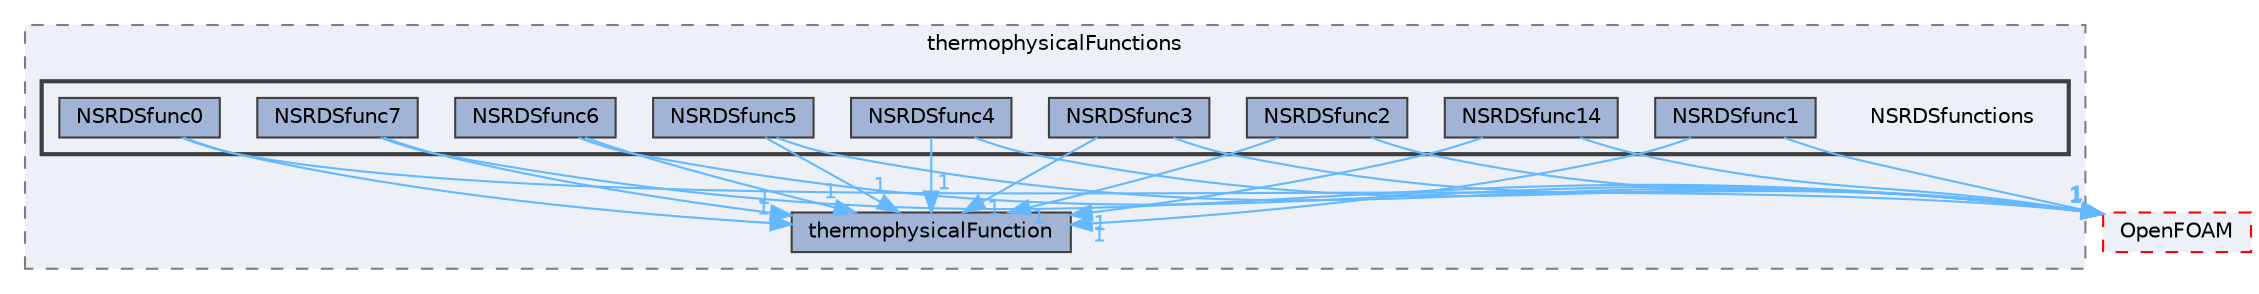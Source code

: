 digraph "src/thermophysicalModels/thermophysicalProperties/thermophysicalFunctions/NSRDSfunctions"
{
 // LATEX_PDF_SIZE
  bgcolor="transparent";
  edge [fontname=Helvetica,fontsize=10,labelfontname=Helvetica,labelfontsize=10];
  node [fontname=Helvetica,fontsize=10,shape=box,height=0.2,width=0.4];
  compound=true
  subgraph clusterdir_27325e2ddd74e88cbda26832a28f3aa6 {
    graph [ bgcolor="#edf0f7", pencolor="grey50", label="thermophysicalFunctions", fontname=Helvetica,fontsize=10 style="filled,dashed", URL="dir_27325e2ddd74e88cbda26832a28f3aa6.html",tooltip=""]
  dir_0f4ae4fa6e44c33c97a6e041f534b271 [label="thermophysicalFunction", fillcolor="#a2b4d6", color="grey25", style="filled", URL="dir_0f4ae4fa6e44c33c97a6e041f534b271.html",tooltip=""];
  subgraph clusterdir_f2d58588419466b9268946ceebdff143 {
    graph [ bgcolor="#edf0f7", pencolor="grey25", label="", fontname=Helvetica,fontsize=10 style="filled,bold", URL="dir_f2d58588419466b9268946ceebdff143.html",tooltip=""]
    dir_f2d58588419466b9268946ceebdff143 [shape=plaintext, label="NSRDSfunctions"];
  dir_4ab1909053d94b3979db260bac4833af [label="NSRDSfunc0", fillcolor="#a2b4d6", color="grey25", style="filled", URL="dir_4ab1909053d94b3979db260bac4833af.html",tooltip=""];
  dir_3bc2f23753aa57b116769d964f637098 [label="NSRDSfunc1", fillcolor="#a2b4d6", color="grey25", style="filled", URL="dir_3bc2f23753aa57b116769d964f637098.html",tooltip=""];
  dir_f53c090ae86c17aff357233c9af89fcc [label="NSRDSfunc14", fillcolor="#a2b4d6", color="grey25", style="filled", URL="dir_f53c090ae86c17aff357233c9af89fcc.html",tooltip=""];
  dir_a9aac8883aaf38ca264484062d9ba5a7 [label="NSRDSfunc2", fillcolor="#a2b4d6", color="grey25", style="filled", URL="dir_a9aac8883aaf38ca264484062d9ba5a7.html",tooltip=""];
  dir_cf6d1079f8394067a537be4f137075e1 [label="NSRDSfunc3", fillcolor="#a2b4d6", color="grey25", style="filled", URL="dir_cf6d1079f8394067a537be4f137075e1.html",tooltip=""];
  dir_5be0a82e89f8c84fb77034340f5b75cf [label="NSRDSfunc4", fillcolor="#a2b4d6", color="grey25", style="filled", URL="dir_5be0a82e89f8c84fb77034340f5b75cf.html",tooltip=""];
  dir_ce80dadb41a092d9fdc2854d29e1dd8b [label="NSRDSfunc5", fillcolor="#a2b4d6", color="grey25", style="filled", URL="dir_ce80dadb41a092d9fdc2854d29e1dd8b.html",tooltip=""];
  dir_0693520767cc0ffca8670b770ba4aec9 [label="NSRDSfunc6", fillcolor="#a2b4d6", color="grey25", style="filled", URL="dir_0693520767cc0ffca8670b770ba4aec9.html",tooltip=""];
  dir_58f19f07e5d9d5b06e30a3d65d552ffb [label="NSRDSfunc7", fillcolor="#a2b4d6", color="grey25", style="filled", URL="dir_58f19f07e5d9d5b06e30a3d65d552ffb.html",tooltip=""];
  }
  }
  dir_c5473ff19b20e6ec4dfe5c310b3778a8 [label="OpenFOAM", fillcolor="#edf0f7", color="red", style="filled,dashed", URL="dir_c5473ff19b20e6ec4dfe5c310b3778a8.html",tooltip=""];
  dir_4ab1909053d94b3979db260bac4833af->dir_0f4ae4fa6e44c33c97a6e041f534b271 [headlabel="1", labeldistance=1.5 headhref="dir_002614_004020.html" href="dir_002614_004020.html" color="steelblue1" fontcolor="steelblue1"];
  dir_4ab1909053d94b3979db260bac4833af->dir_c5473ff19b20e6ec4dfe5c310b3778a8 [headlabel="1", labeldistance=1.5 headhref="dir_002614_002695.html" href="dir_002614_002695.html" color="steelblue1" fontcolor="steelblue1"];
  dir_3bc2f23753aa57b116769d964f637098->dir_0f4ae4fa6e44c33c97a6e041f534b271 [headlabel="1", labeldistance=1.5 headhref="dir_002615_004020.html" href="dir_002615_004020.html" color="steelblue1" fontcolor="steelblue1"];
  dir_3bc2f23753aa57b116769d964f637098->dir_c5473ff19b20e6ec4dfe5c310b3778a8 [headlabel="1", labeldistance=1.5 headhref="dir_002615_002695.html" href="dir_002615_002695.html" color="steelblue1" fontcolor="steelblue1"];
  dir_f53c090ae86c17aff357233c9af89fcc->dir_0f4ae4fa6e44c33c97a6e041f534b271 [headlabel="1", labeldistance=1.5 headhref="dir_002616_004020.html" href="dir_002616_004020.html" color="steelblue1" fontcolor="steelblue1"];
  dir_f53c090ae86c17aff357233c9af89fcc->dir_c5473ff19b20e6ec4dfe5c310b3778a8 [headlabel="1", labeldistance=1.5 headhref="dir_002616_002695.html" href="dir_002616_002695.html" color="steelblue1" fontcolor="steelblue1"];
  dir_a9aac8883aaf38ca264484062d9ba5a7->dir_0f4ae4fa6e44c33c97a6e041f534b271 [headlabel="1", labeldistance=1.5 headhref="dir_002617_004020.html" href="dir_002617_004020.html" color="steelblue1" fontcolor="steelblue1"];
  dir_a9aac8883aaf38ca264484062d9ba5a7->dir_c5473ff19b20e6ec4dfe5c310b3778a8 [headlabel="1", labeldistance=1.5 headhref="dir_002617_002695.html" href="dir_002617_002695.html" color="steelblue1" fontcolor="steelblue1"];
  dir_cf6d1079f8394067a537be4f137075e1->dir_0f4ae4fa6e44c33c97a6e041f534b271 [headlabel="1", labeldistance=1.5 headhref="dir_002618_004020.html" href="dir_002618_004020.html" color="steelblue1" fontcolor="steelblue1"];
  dir_cf6d1079f8394067a537be4f137075e1->dir_c5473ff19b20e6ec4dfe5c310b3778a8 [headlabel="1", labeldistance=1.5 headhref="dir_002618_002695.html" href="dir_002618_002695.html" color="steelblue1" fontcolor="steelblue1"];
  dir_5be0a82e89f8c84fb77034340f5b75cf->dir_0f4ae4fa6e44c33c97a6e041f534b271 [headlabel="1", labeldistance=1.5 headhref="dir_002619_004020.html" href="dir_002619_004020.html" color="steelblue1" fontcolor="steelblue1"];
  dir_5be0a82e89f8c84fb77034340f5b75cf->dir_c5473ff19b20e6ec4dfe5c310b3778a8 [headlabel="1", labeldistance=1.5 headhref="dir_002619_002695.html" href="dir_002619_002695.html" color="steelblue1" fontcolor="steelblue1"];
  dir_ce80dadb41a092d9fdc2854d29e1dd8b->dir_0f4ae4fa6e44c33c97a6e041f534b271 [headlabel="1", labeldistance=1.5 headhref="dir_002620_004020.html" href="dir_002620_004020.html" color="steelblue1" fontcolor="steelblue1"];
  dir_ce80dadb41a092d9fdc2854d29e1dd8b->dir_c5473ff19b20e6ec4dfe5c310b3778a8 [headlabel="1", labeldistance=1.5 headhref="dir_002620_002695.html" href="dir_002620_002695.html" color="steelblue1" fontcolor="steelblue1"];
  dir_0693520767cc0ffca8670b770ba4aec9->dir_0f4ae4fa6e44c33c97a6e041f534b271 [headlabel="1", labeldistance=1.5 headhref="dir_002621_004020.html" href="dir_002621_004020.html" color="steelblue1" fontcolor="steelblue1"];
  dir_0693520767cc0ffca8670b770ba4aec9->dir_c5473ff19b20e6ec4dfe5c310b3778a8 [headlabel="1", labeldistance=1.5 headhref="dir_002621_002695.html" href="dir_002621_002695.html" color="steelblue1" fontcolor="steelblue1"];
  dir_58f19f07e5d9d5b06e30a3d65d552ffb->dir_0f4ae4fa6e44c33c97a6e041f534b271 [headlabel="1", labeldistance=1.5 headhref="dir_002622_004020.html" href="dir_002622_004020.html" color="steelblue1" fontcolor="steelblue1"];
  dir_58f19f07e5d9d5b06e30a3d65d552ffb->dir_c5473ff19b20e6ec4dfe5c310b3778a8 [headlabel="1", labeldistance=1.5 headhref="dir_002622_002695.html" href="dir_002622_002695.html" color="steelblue1" fontcolor="steelblue1"];
}
